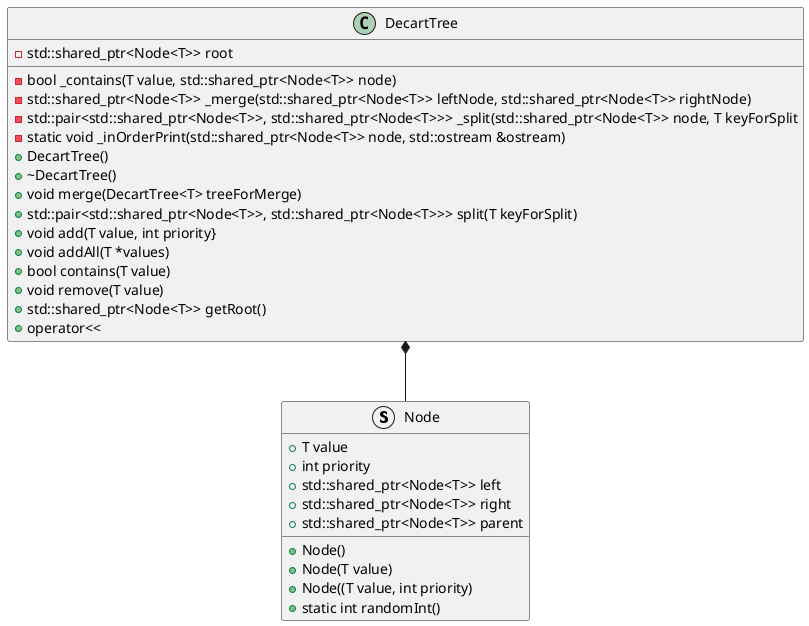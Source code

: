 @startuml
'https://plantuml.com/class-diagram


struct Node {
+{field}T value
+{field}int priority
+{field}std::shared_ptr<Node<T>> left
+{field}std::shared_ptr<Node<T>> right
+{field}std::shared_ptr<Node<T>> parent
+{method}Node()
+{method}Node(T value)
+{method}Node((T value, int priority)
+{method}static int randomInt()
}

class DecartTree {
-{field}std::shared_ptr<Node<T>> root
-{method}bool _contains(T value, std::shared_ptr<Node<T>> node)
-{method}std::shared_ptr<Node<T>> _merge(std::shared_ptr<Node<T>> leftNode, std::shared_ptr<Node<T>> rightNode)
-{method}std::pair<std::shared_ptr<Node<T>>, std::shared_ptr<Node<T>>> _split(std::shared_ptr<Node<T>> node, T keyForSplit
-{method}static void _inOrderPrint(std::shared_ptr<Node<T>> node, std::ostream &ostream)
+{method}DecartTree()
+{method}~DecartTree()
+{method}void merge(DecartTree<T> treeForMerge)
+{method}std::pair<std::shared_ptr<Node<T>>, std::shared_ptr<Node<T>>> split(T keyForSplit)
+{method}void add(T value, int priority}
+{method}void addAll(T *values)
+{method}bool contains(T value)
+{method}void remove(T value)
+{method}std::shared_ptr<Node<T>> getRoot()
+{method}operator<<
}

DecartTree*--Node

@enduml